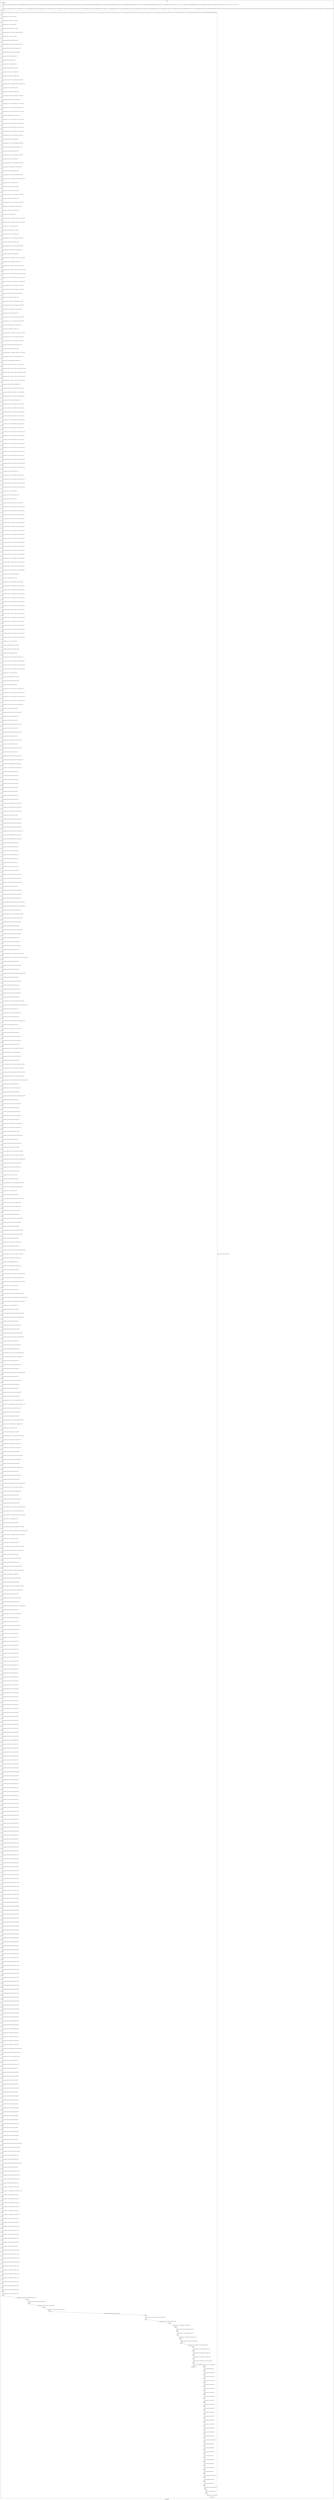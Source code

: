 digraph G {
label="Btor2XCFA";
subgraph cluster_0 {
label="main";
main_init[];
l1[];
l3[];
l4[];
l5[];
l6[];
l7[];
l8[];
l9[];
l10[];
l11[];
l12[];
l13[];
l14[];
l15[];
l16[];
l17[];
l18[];
l19[];
l20[];
l21[];
l22[];
l23[];
l24[];
l25[];
l26[];
l27[];
l28[];
l29[];
l30[];
l31[];
l32[];
l33[];
l34[];
l35[];
l36[];
l37[];
l38[];
l39[];
l40[];
l41[];
l42[];
l43[];
l44[];
l45[];
l46[];
l47[];
l48[];
l49[];
l50[];
l51[];
l52[];
l53[];
l54[];
l55[];
l56[];
l57[];
l58[];
l59[];
l60[];
l61[];
l62[];
l63[];
l64[];
l65[];
l66[];
l67[];
l68[];
l69[];
l70[];
l71[];
l72[];
l73[];
l74[];
l75[];
l76[];
l77[];
l78[];
l79[];
l80[];
l81[];
l82[];
l83[];
l84[];
l85[];
l86[];
l87[];
l88[];
l89[];
l90[];
l91[];
l92[];
l93[];
l94[];
l95[];
l96[];
l97[];
l98[];
l99[];
l100[];
l101[];
l102[];
l103[];
l104[];
l105[];
l106[];
l107[];
l108[];
l109[];
l110[];
l111[];
l112[];
l113[];
l114[];
l115[];
l116[];
l117[];
l118[];
l119[];
l120[];
l121[];
l122[];
l123[];
l124[];
l125[];
l126[];
l127[];
l128[];
l129[];
l130[];
l131[];
l132[];
l133[];
l134[];
l135[];
l136[];
l137[];
l138[];
l139[];
l140[];
l141[];
l142[];
l143[];
l144[];
l145[];
l146[];
l147[];
l148[];
l149[];
l150[];
l151[];
l152[];
l153[];
l154[];
l155[];
l156[];
l157[];
l158[];
l159[];
l160[];
l161[];
l162[];
l163[];
l164[];
l165[];
l166[];
l167[];
l168[];
l169[];
l170[];
l171[];
l172[];
l173[];
l174[];
l175[];
l176[];
l177[];
l178[];
l179[];
l180[];
l181[];
l182[];
l183[];
l184[];
l185[];
l186[];
l187[];
l188[];
l189[];
l190[];
l191[];
l192[];
l193[];
l194[];
l195[];
l196[];
l197[];
l198[];
l199[];
l200[];
l201[];
l202[];
l203[];
l204[];
l205[];
l206[];
l207[];
l208[];
l209[];
l210[];
l211[];
l212[];
l213[];
l214[];
l215[];
l216[];
l217[];
l218[];
l219[];
l220[];
l221[];
l222[];
l223[];
l224[];
l225[];
l226[];
l227[];
l228[];
l229[];
l230[];
l231[];
l232[];
l233[];
l234[];
l235[];
l236[];
l237[];
l238[];
l239[];
l240[];
l241[];
l242[];
l243[];
l244[];
l245[];
l246[];
l247[];
l248[];
l249[];
l250[];
l251[];
l252[];
l253[];
l254[];
l255[];
l256[];
l257[];
l258[];
l259[];
l260[];
l261[];
l262[];
l263[];
l264[];
l265[];
l266[];
l267[];
l268[];
l269[];
l270[];
l271[];
l272[];
l273[];
l274[];
l275[];
l276[];
l277[];
l278[];
l279[];
l280[];
l281[];
l282[];
l283[];
l284[];
l285[];
l286[];
l287[];
l288[];
l289[];
l290[];
l291[];
l292[];
l293[];
l294[];
l295[];
l296[];
l297[];
l298[];
l299[];
l300[];
l301[];
l302[];
l303[];
l304[];
l305[];
l306[];
l307[];
l308[];
l309[];
l310[];
l311[];
l312[];
l313[];
l314[];
l315[];
l316[];
l317[];
l318[];
l319[];
l320[];
l321[];
l322[];
l323[];
l324[];
l325[];
l326[];
l327[];
l328[];
l329[];
l330[];
l331[];
l332[];
l333[];
l334[];
l335[];
l336[];
l337[];
l338[];
l339[];
l340[];
l341[];
l342[];
l343[];
l344[];
l345[];
l346[];
l347[];
l348[];
l349[];
l350[];
l351[];
l352[];
l353[];
l354[];
l355[];
l356[];
l357[];
l358[];
l359[];
l360[];
l361[];
l362[];
l363[];
l364[];
l365[];
l366[];
l367[];
l368[];
l369[];
l370[];
l371[];
l372[];
l373[];
l374[];
l375[];
l376[];
l377[];
l378[];
l379[];
l380[];
l381[];
l382[];
l383[];
l384[];
l385[];
l386[];
l387[];
l388[];
l389[];
l390[];
l391[];
l392[];
l393[];
l394[];
l395[];
l396[];
l397[];
l398[];
l399[];
l400[];
l401[];
l402[];
l403[];
l404[];
l405[];
l406[];
l407[];
l408[];
l409[];
l410[];
l411[];
l412[];
l413[];
l414[];
l415[];
l416[];
l417[];
l418[];
l419[];
l420[];
l421[];
l422[];
l423[];
l424[];
l425[];
l426[];
l427[];
l428[];
l429[];
l430[];
l431[];
l432[];
l433[];
l434[];
l435[];
l436[];
l437[];
l438[];
l439[];
l440[];
l441[];
l442[];
l443[];
l444[];
l445[];
l446[];
l447[];
l448[];
l449[];
l450[];
l451[];
l452[];
l453[];
l454[];
l455[];
l456[];
l457[];
l458[];
l459[];
l460[];
l461[];
l462[];
l463[];
l464[];
l465[];
l466[];
l467[];
l468[];
l469[];
l470[];
l471[];
l472[];
l473[];
l474[];
l475[];
l476[];
l477[];
l478[];
l479[];
l480[];
l481[];
l482[];
l483[];
l484[];
l485[];
l486[];
l487[];
l488[];
l489[];
l490[];
l491[];
l492[];
l493[];
l494[];
l495[];
l496[];
l497[];
l498[];
l499[];
l500[];
l501[];
l502[];
l503[];
l504[];
l505[];
l506[];
l507[];
l508[];
l509[];
l510[];
l511[];
l512[];
l513[];
l514[];
l515[];
l516[];
l517[];
l518[];
l519[];
l520[];
l521[];
l522[];
l523[];
l524[];
l525[];
l526[];
l527[];
l528[];
l529[];
l530[];
l531[];
l532[];
l533[];
l534[];
l535[];
l536[];
l537[];
l538[];
l539[];
l540[];
l541[];
l542[];
l543[];
l544[];
l545[];
l546[];
l547[];
l548[];
l549[];
l550[];
l551[];
l552[];
l553[];
l554[];
l555[];
l556[];
l557[];
l558[];
l559[];
l560[];
l561[];
l562[];
l563[];
l564[];
l565[];
l566[];
l567[];
l568[];
l569[];
l570[];
l571[];
l572[];
l573[];
l574[];
l575[];
l576[];
l577[];
l578[];
l579[];
l580[];
l581[];
l582[];
l583[];
l584[];
l585[];
l586[];
l587[];
l588[];
l589[];
l590[];
l591[];
l592[];
l593[];
l594[];
l595[];
l596[];
l597[];
l598[];
main_error[];
l599[];
l600[];
l601[];
l602[];
l603[];
l604[];
l605[];
l606[];
l607[];
l608[];
l609[];
l610[];
l611[];
l612[];
l613[];
l614[];
l615[];
l616[];
l617[];
l618[];
l619[];
l620[];
l621[];
l622[];
l623[];
l624[];
l625[];
l626[];
l627[];
l628[];
l629[];
l630[];
l631[];
l632[];
main_init -> l1 [label="[(assign const_7 #b00000000),(assign const_20 #b0000000000000000),(assign const_45 #b0),(assign const_78 #b0000000000000000),(assign const_80 #b00000000000000000000000000010000),(assign const_92 #b0000000000000001),(assign const_96 #b00000000000000000000000000000000),(assign const_99 #b000000000000000000000000),(assign const_100 #b00000000000000000000000000000001),(assign const_101 #b00000000000000000000000000000010),(assign const_110 #b00000000),(assign const_197 #b1111111111111111),(assign const_218 #b0000000000000000),(assign const_233 #b00000010),(assign const_235 #b00000001),(assign const_397 #b11111111111111111111111111111111)] "];
l3 -> l4 [label="[(havoc input_91),(havoc input_95),(havoc input_114),(havoc input_124),(havoc input_130),(havoc input_136),(havoc input_149),(havoc input_160),(havoc input_194),(havoc input_195),(havoc input_202),(havoc input_208),(havoc input_213),(havoc input_231),(havoc input_232),(havoc input_234),(havoc input_236),(havoc input_242),(havoc input_246),(havoc input_247),(havoc input_248),(havoc input_249),(havoc input_250),(havoc input_251),(havoc input_252),(havoc input_272),(havoc input_275),(havoc input_276),(havoc input_277),(havoc input_278),(havoc input_279),(havoc input_280),(havoc input_301),(havoc input_311),(havoc input_353),(havoc input_375)] "];
l4 -> l5 [label="[(assign binary_79 (++ state_21 const_78))] "];
l5 -> l6 [label="[(assign binary_81 (bvashr binary_79 const_80))] "];
l6 -> l7 [label="[(assign binary_82 (++ state_23 const_78))] "];
l7 -> l8 [label="[(assign binary_83 (bvashr binary_82 const_80))] "];
l8 -> l9 [label="[(assign comparison_84 (ite (= binary_81 binary_83) #b1 #b0))] "];
l9 -> l10 [label="[(assign binary_85 (++ state_27 const_78))] "];
l10 -> l11 [label="[(assign binary_86 (bvashr binary_85 const_80))] "];
l11 -> l12 [label="[(assign comparison_87 (ite (= binary_81 binary_86) #b1 #b0))] "];
l12 -> l13 [label="[(assign binary_88 (bvor comparison_84 comparison_87))] "];
l13 -> l14 [label="[(assign binary_89 (bvand (bvnot state_76) binary_88))] "];
l14 -> l15 [label="[(assign binary_93 (bvxor const_92 state_33))] "];
l15 -> l16 [label="[(assign slice_94 (extract binary_93 0 8))] "];
l16 -> l17 [label="[(assign binary_97 (++ state_39 const_78))] "];
l17 -> l18 [label="[(assign binary_98 (bvashr binary_97 const_80))] "];
l18 -> l19 [label="[(assign binary_102 (bvmul const_101 binary_98))] "];
l19 -> l20 [label="[(assign binary_103 (bvadd const_100 binary_102))] "];
l20 -> l21 [label="[(assign comparison_104 (ite (= const_96 binary_103) #b1 #b0))] "];
l21 -> l22 [label="[(assign ternary_105 (ite (= comparison_104 #b1) state_16 state_18))] "];
l22 -> l23 [label="[(assign binary_106 (++ const_99 ternary_105))] "];
l23 -> l24 [label="[(assign binary_107 (bvadd binary_98 binary_106))] "];
l24 -> l25 [label="[(assign comparison_108 (ite (= const_96 binary_107) #b1 #b0))] "];
l25 -> l26 [label="[(assign binary_109 (bvand input_95 comparison_108))] "];
l26 -> l27 [label="[(assign ternary_111 (ite (= binary_109 #b1) const_110 state_8))] "];
l27 -> l28 [label="[(assign ternary_112 (ite (= input_91 #b1) slice_94 ternary_111))] "];
l28 -> l29 [label="[(assign comparison_115 (ite (= const_100 binary_107) #b1 #b0))] "];
l29 -> l30 [label="[(assign binary_116 (bvand input_95 comparison_115))] "];
l30 -> l31 [label="[(assign ternary_117 (ite (= binary_116 #b1) const_110 state_10))] "];
l31 -> l32 [label="[(assign ternary_118 (ite (= input_114 #b1) slice_94 ternary_117))] "];
l32 -> l33 [label="[(assign ternary_120 (ite (= binary_109 #b1) const_110 state_12))] "];
l33 -> l34 [label="[(assign ternary_122 (ite (= binary_116 #b1) const_110 state_14))] "];
l34 -> l35 [label="[(assign comparison_125 (ite (= const_96 binary_83) #b1 #b0))] "];
l35 -> l36 [label="[(assign binary_126 (bvadd const_100 binary_83))] "];
l36 -> l37 [label="[(assign comparison_127 (ite (= const_96 binary_126) #b1 #b0))] "];
l37 -> l38 [label="[(assign binary_128 (bvor comparison_125 comparison_127))] "];
l38 -> l39 [label="[(assign binary_129 (bvand input_124 binary_128))] "];
l39 -> l40 [label="[(assign comparison_131 (ite (= const_96 binary_81) #b1 #b0))] "];
l40 -> l41 [label="[(assign binary_132 (bvadd const_100 binary_81))] "];
l41 -> l42 [label="[(assign comparison_133 (ite (= const_96 binary_132) #b1 #b0))] "];
l42 -> l43 [label="[(assign binary_134 (bvor comparison_131 comparison_133))] "];
l43 -> l44 [label="[(assign binary_135 (bvand input_130 binary_134))] "];
l44 -> l45 [label="[(assign comparison_137 (ite (= const_96 binary_98) #b1 #b0))] "];
l45 -> l46 [label="[(assign ternary_138 (ite (= comparison_137 #b1) state_25 state_27))] "];
l46 -> l47 [label="[(assign binary_139 (++ ternary_138 const_78))] "];
l47 -> l48 [label="[(assign binary_140 (bvashr binary_139 const_80))] "];
l48 -> l49 [label="[(assign binary_141 (bvmul const_101 binary_140))] "];
l49 -> l50 [label="[(assign comparison_142 (ite (= const_96 binary_141) #b1 #b0))] "];
l50 -> l51 [label="[(assign binary_143 (bvadd const_100 binary_141))] "];
l51 -> l52 [label="[(assign comparison_144 (ite (= const_96 binary_143) #b1 #b0))] "];
l52 -> l53 [label="[(assign binary_145 (bvor comparison_142 comparison_144))] "];
l53 -> l54 [label="[(assign binary_146 (bvand input_136 binary_145))] "];
l54 -> l55 [label="[(assign slice_147 (extract state_39 0 8))] "];
l55 -> l56 [label="[(assign ternary_148 (ite (= comparison_144 #b1) slice_147 slice_94))] "];
l56 -> l57 [label="[(assign ternary_150 (ite (= comparison_137 #b1) state_21 state_23))] "];
l57 -> l58 [label="[(assign binary_151 (++ ternary_150 const_78))] "];
l58 -> l59 [label="[(assign binary_152 (bvashr binary_151 const_80))] "];
l59 -> l60 [label="[(assign binary_153 (bvmul const_101 binary_152))] "];
l60 -> l61 [label="[(assign comparison_154 (ite (= const_96 binary_153) #b1 #b0))] "];
l61 -> l62 [label="[(assign binary_155 (bvadd const_100 binary_153))] "];
l62 -> l63 [label="[(assign comparison_156 (ite (= const_96 binary_155) #b1 #b0))] "];
l63 -> l64 [label="[(assign binary_157 (bvor comparison_154 comparison_156))] "];
l64 -> l65 [label="[(assign binary_158 (bvand input_149 binary_157))] "];
l65 -> l66 [label="[(assign ternary_159 (ite (= comparison_156 #b1) slice_147 slice_94))] "];
l66 -> l67 [label="[(assign binary_161 (bvand comparison_137 input_160))] "];
l67 -> l68 [label="[(assign ternary_162 (ite (= binary_161 #b1) const_110 state_16))] "];
l68 -> l69 [label="[(assign ternary_163 (ite (= binary_158 #b1) ternary_159 ternary_162))] "];
l69 -> l70 [label="[(assign ternary_164 (ite (= binary_146 #b1) ternary_148 ternary_163))] "];
l70 -> l71 [label="[(assign ternary_165 (ite (= binary_135 #b1) const_110 ternary_164))] "];
l71 -> l72 [label="[(assign ternary_166 (ite (= binary_129 #b1) const_110 ternary_165))] "];
l72 -> l73 [label="[(assign comparison_168 (ite (= const_100 binary_83) #b1 #b0))] "];
l73 -> l74 [label="[(assign comparison_169 (ite (= const_100 binary_126) #b1 #b0))] "];
l74 -> l75 [label="[(assign binary_170 (bvor comparison_168 comparison_169))] "];
l75 -> l76 [label="[(assign binary_171 (bvand input_124 binary_170))] "];
l76 -> l77 [label="[(assign comparison_172 (ite (= const_100 binary_81) #b1 #b0))] "];
l77 -> l78 [label="[(assign comparison_173 (ite (= const_100 binary_132) #b1 #b0))] "];
l78 -> l79 [label="[(assign binary_174 (bvor comparison_172 comparison_173))] "];
l79 -> l80 [label="[(assign binary_175 (bvand input_130 binary_174))] "];
l80 -> l81 [label="[(assign comparison_176 (ite (= const_100 binary_141) #b1 #b0))] "];
l81 -> l82 [label="[(assign comparison_177 (ite (= const_100 binary_143) #b1 #b0))] "];
l82 -> l83 [label="[(assign binary_178 (bvor comparison_176 comparison_177))] "];
l83 -> l84 [label="[(assign binary_179 (bvand input_136 binary_178))] "];
l84 -> l85 [label="[(assign ternary_180 (ite (= comparison_177 #b1) slice_147 slice_94))] "];
l85 -> l86 [label="[(assign comparison_181 (ite (= const_100 binary_153) #b1 #b0))] "];
l86 -> l87 [label="[(assign comparison_182 (ite (= const_100 binary_155) #b1 #b0))] "];
l87 -> l88 [label="[(assign binary_183 (bvor comparison_181 comparison_182))] "];
l88 -> l89 [label="[(assign binary_184 (bvand input_149 binary_183))] "];
l89 -> l90 [label="[(assign ternary_185 (ite (= comparison_182 #b1) slice_147 slice_94))] "];
l90 -> l91 [label="[(assign comparison_186 (ite (= const_100 binary_98) #b1 #b0))] "];
l91 -> l92 [label="[(assign binary_187 (bvand comparison_186 input_160))] "];
l92 -> l93 [label="[(assign ternary_188 (ite (= binary_187 #b1) const_110 state_18))] "];
l93 -> l94 [label="[(assign ternary_189 (ite (= binary_184 #b1) ternary_185 ternary_188))] "];
l94 -> l95 [label="[(assign ternary_190 (ite (= binary_179 #b1) ternary_180 ternary_189))] "];
l95 -> l96 [label="[(assign ternary_191 (ite (= binary_175 #b1) const_110 ternary_190))] "];
l96 -> l97 [label="[(assign ternary_192 (ite (= binary_171 #b1) const_110 ternary_191))] "];
l97 -> l98 [label="[(assign binary_196 (bvand input_195 comparison_137))] "];
l98 -> l99 [label="[(assign ternary_198 (ite (= binary_196 #b1) const_197 state_21))] "];
l99 -> l100 [label="[(assign ternary_199 (ite (= input_130 #b1) state_25 ternary_198))] "];
l100 -> l101 [label="[(assign ternary_200 (ite (= input_194 #b1) state_29 ternary_199))] "];
l101 -> l102 [label="[(assign binary_203 (bvand input_195 comparison_186))] "];
l102 -> l103 [label="[(assign ternary_204 (ite (= binary_203 #b1) const_197 state_23))] "];
l103 -> l104 [label="[(assign ternary_205 (ite (= input_124 #b1) state_27 ternary_204))] "];
l104 -> l105 [label="[(assign ternary_206 (ite (= input_202 #b1) state_31 ternary_205))] "];
l105 -> l106 [label="[(assign ternary_209 (ite (= binary_196 #b1) const_197 state_25))] "];
l106 -> l107 [label="[(assign ternary_210 (ite (= input_130 #b1) const_197 ternary_209))] "];
l107 -> l108 [label="[(assign ternary_211 (ite (= input_208 #b1) state_29 ternary_210))] "];
l108 -> l109 [label="[(assign ternary_214 (ite (= binary_203 #b1) const_197 state_27))] "];
l109 -> l110 [label="[(assign ternary_215 (ite (= input_124 #b1) const_197 ternary_214))] "];
l110 -> l111 [label="[(assign ternary_216 (ite (= input_213 #b1) state_31 ternary_215))] "];
l111 -> l112 [label="[(assign ternary_219 (ite (= binary_196 #b1) const_197 state_29))] "];
l112 -> l113 [label="[(assign ternary_220 (ite (= input_91 #b1) const_218 ternary_219))] "];
l113 -> l114 [label="[(assign ternary_221 (ite (= input_194 #b1) const_197 ternary_220))] "];
l114 -> l115 [label="[(assign ternary_222 (ite (= input_208 #b1) const_197 ternary_221))] "];
l115 -> l116 [label="[(assign ternary_224 (ite (= binary_203 #b1) const_197 state_31))] "];
l116 -> l117 [label="[(assign ternary_225 (ite (= input_114 #b1) const_218 ternary_224))] "];
l117 -> l118 [label="[(assign ternary_226 (ite (= input_202 #b1) const_197 ternary_225))] "];
l118 -> l119 [label="[(assign ternary_227 (ite (= input_213 #b1) const_197 ternary_226))] "];
l119 -> l120 [label="[(assign binary_229 (bvxor const_92 binary_93))] "];
l120 -> l121 [label="[(assign ternary_237 (ite (= input_236 #b1) const_110 state_35))] "];
l121 -> l122 [label="[(assign ternary_238 (ite (= input_234 #b1) const_235 ternary_237))] "];
l122 -> l123 [label="[(assign ternary_239 (ite (= input_232 #b1) const_233 ternary_238))] "];
l123 -> l124 [label="[(assign ternary_240 (ite (= input_231 #b1) const_110 ternary_239))] "];
l124 -> l125 [label="[(assign binary_243 (++ const_99 state_37))] "];
l125 -> l126 [label="[(assign binary_244 (bvadd const_100 binary_243))] "];
l126 -> l127 [label="[(assign slice_245 (extract binary_244 0 8))] "];
l127 -> l128 [label="[(assign ternary_253 (ite (= input_234 #b1) const_110 state_37))] "];
l128 -> l129 [label="[(assign ternary_254 (ite (= input_232 #b1) const_110 ternary_253))] "];
l129 -> l130 [label="[(assign ternary_255 (ite (= input_130 #b1) slice_245 ternary_254))] "];
l130 -> l131 [label="[(assign ternary_256 (ite (= input_91 #b1) slice_245 ternary_255))] "];
l131 -> l132 [label="[(assign ternary_257 (ite (= input_252 #b1) slice_245 ternary_256))] "];
l132 -> l133 [label="[(assign ternary_258 (ite (= input_251 #b1) slice_245 ternary_257))] "];
l133 -> l134 [label="[(assign ternary_259 (ite (= input_250 #b1) slice_245 ternary_258))] "];
l134 -> l135 [label="[(assign ternary_260 (ite (= input_194 #b1) slice_245 ternary_259))] "];
l135 -> l136 [label="[(assign ternary_261 (ite (= input_208 #b1) slice_245 ternary_260))] "];
l136 -> l137 [label="[(assign ternary_262 (ite (= input_249 #b1) slice_245 ternary_261))] "];
l137 -> l138 [label="[(assign ternary_263 (ite (= input_124 #b1) slice_245 ternary_262))] "];
l138 -> l139 [label="[(assign ternary_264 (ite (= input_114 #b1) slice_245 ternary_263))] "];
l139 -> l140 [label="[(assign ternary_265 (ite (= input_248 #b1) slice_245 ternary_264))] "];
l140 -> l141 [label="[(assign ternary_266 (ite (= input_247 #b1) slice_245 ternary_265))] "];
l141 -> l142 [label="[(assign ternary_267 (ite (= input_246 #b1) slice_245 ternary_266))] "];
l142 -> l143 [label="[(assign ternary_268 (ite (= input_202 #b1) slice_245 ternary_267))] "];
l143 -> l144 [label="[(assign ternary_269 (ite (= input_213 #b1) slice_245 ternary_268))] "];
l144 -> l145 [label="[(assign ternary_270 (ite (= input_242 #b1) slice_245 ternary_269))] "];
l145 -> l146 [label="[(assign binary_273 (bvadd const_100 binary_98))] "];
l146 -> l147 [label="[(assign slice_274 (extract binary_273 0 16))] "];
l147 -> l148 [label="[(assign ternary_281 (ite (= input_195 #b1) slice_274 state_39))] "];
l148 -> l149 [label="[(assign ternary_282 (ite (= input_236 #b1) const_218 ternary_281))] "];
l149 -> l150 [label="[(assign ternary_283 (ite (= input_160 #b1) slice_274 ternary_282))] "];
l150 -> l151 [label="[(assign ternary_284 (ite (= input_280 #b1) const_218 ternary_283))] "];
l151 -> l152 [label="[(assign ternary_285 (ite (= input_149 #b1) slice_274 ternary_284))] "];
l152 -> l153 [label="[(assign ternary_286 (ite (= input_279 #b1) slice_274 ternary_285))] "];
l153 -> l154 [label="[(assign ternary_287 (ite (= input_278 #b1) const_218 ternary_286))] "];
l154 -> l155 [label="[(assign ternary_288 (ite (= input_136 #b1) slice_274 ternary_287))] "];
l155 -> l156 [label="[(assign ternary_289 (ite (= input_277 #b1) slice_274 ternary_288))] "];
l156 -> l157 [label="[(assign ternary_290 (ite (= input_234 #b1) const_218 ternary_289))] "];
l157 -> l158 [label="[(assign ternary_291 (ite (= input_95 #b1) slice_274 ternary_290))] "];
l158 -> l159 [label="[(assign ternary_292 (ite (= input_276 #b1) slice_274 ternary_291))] "];
l159 -> l160 [label="[(assign ternary_293 (ite (= input_275 #b1) const_218 ternary_292))] "];
l160 -> l161 [label="[(assign ternary_294 (ite (= input_272 #b1) slice_274 ternary_293))] "];
l161 -> l162 [label="[(assign ternary_295 (ite (= input_231 #b1) const_218 ternary_294))] "];
l162 -> l163 [label="[(assign binary_297 (++ state_41 const_78))] "];
l163 -> l164 [label="[(assign binary_298 (bvashr binary_297 const_80))] "];
l164 -> l165 [label="[(assign binary_299 (bvadd const_100 binary_298))] "];
l165 -> l166 [label="[(assign slice_300 (extract binary_299 0 16))] "];
l166 -> l167 [label="[(assign ternary_302 (ite (= input_301 #b1) slice_300 state_41))] "];
l167 -> l168 [label="[(assign ternary_303 (ite (= input_250 #b1) slice_300 ternary_302))] "];
l168 -> l169 [label="[(assign ternary_304 (ite (= input_194 #b1) const_218 ternary_303))] "];
l169 -> l170 [label="[(assign ternary_305 (ite (= input_208 #b1) const_218 ternary_304))] "];
l170 -> l171 [label="[(assign binary_307 (++ state_43 const_78))] "];
l171 -> l172 [label="[(assign binary_308 (bvashr binary_307 const_80))] "];
l172 -> l173 [label="[(assign binary_309 (bvadd const_100 binary_308))] "];
l173 -> l174 [label="[(assign slice_310 (extract binary_309 0 16))] "];
l174 -> l175 [label="[(assign ternary_312 (ite (= input_311 #b1) slice_310 state_43))] "];
l175 -> l176 [label="[(assign ternary_313 (ite (= input_246 #b1) slice_310 ternary_312))] "];
l176 -> l177 [label="[(assign ternary_314 (ite (= input_202 #b1) const_218 ternary_313))] "];
l177 -> l178 [label="[(assign ternary_315 (ite (= input_213 #b1) const_218 ternary_314))] "];
l178 -> l179 [label="[(assign binary_317 (bvand (bvnot state_46) (bvnot input_236)))] "];
l179 -> l180 [label="[(assign binary_319 (bvor state_48 input_236))] "];
l180 -> l181 [label="[(assign binary_320 (bvand binary_319 (bvnot input_280)))] "];
l181 -> l182 [label="[(assign binary_321 (bvor binary_320 input_231))] "];
l182 -> l183 [label="[(assign binary_323 (bvor state_50 input_280))] "];
l183 -> l184 [label="[(assign binary_324 (bvand binary_323 (bvnot input_278)))] "];
l184 -> l185 [label="[(assign binary_326 (bvor state_52 input_278))] "];
l185 -> l186 [label="[(assign binary_327 (bvand binary_326 (bvnot input_234)))] "];
l186 -> l187 [label="[(assign binary_330 (bvor state_56 input_234))] "];
l187 -> l188 [label="[(assign binary_331 (bvand binary_330 (bvnot input_232)))] "];
l188 -> l189 [label="[(assign binary_333 (bvor state_58 input_232))] "];
l189 -> l190 [label="[(assign binary_334 (bvand binary_333 (bvnot input_275)))] "];
l190 -> l191 [label="[(assign binary_336 (bvor state_60 input_275))] "];
l191 -> l192 [label="[(assign binary_337 (bvand binary_336 (bvnot input_231)))] "];
l192 -> l193 [label="[(assign binary_340 (bvand (bvnot state_64) (bvnot input_130)))] "];
l193 -> l194 [label="[(assign binary_341 (bvand binary_340 (bvnot input_91)))] "];
l194 -> l195 [label="[(assign binary_342 (bvand binary_341 (bvnot input_252)))] "];
l195 -> l196 [label="[(assign binary_343 (bvor binary_342 input_251))] "];
l196 -> l197 [label="[(assign binary_344 (bvor binary_343 input_250))] "];
l197 -> l198 [label="[(assign binary_345 (bvor binary_344 input_194))] "];
l198 -> l199 [label="[(assign binary_346 (bvor binary_345 input_208))] "];
l199 -> l200 [label="[(assign binary_347 (bvor binary_346 input_249))] "];
l200 -> l201 [label="[(assign binary_349 (bvor state_66 input_130))] "];
l201 -> l202 [label="[(assign binary_350 (bvor binary_349 input_91))] "];
l202 -> l203 [label="[(assign binary_351 (bvor binary_350 input_252))] "];
l203 -> l204 [label="[(assign binary_352 (bvand binary_351 (bvnot input_251)))] "];
l204 -> l205 [label="[(assign binary_354 (bvand binary_352 (bvnot input_353)))] "];
l205 -> l206 [label="[(assign binary_355 (bvand binary_354 (bvnot input_249)))] "];
l206 -> l207 [label="[(assign binary_357 (bvor state_68 input_353))] "];
l207 -> l208 [label="[(assign binary_358 (bvand binary_357 (bvnot input_250)))] "];
l208 -> l209 [label="[(assign binary_359 (bvand binary_358 (bvnot input_194)))] "];
l209 -> l210 [label="[(assign binary_360 (bvand binary_359 (bvnot input_208)))] "];
l210 -> l211 [label="[(assign binary_362 (bvand (bvnot state_70) (bvnot input_124)))] "];
l211 -> l212 [label="[(assign binary_363 (bvand binary_362 (bvnot input_114)))] "];
l212 -> l213 [label="[(assign binary_364 (bvand binary_363 (bvnot input_248)))] "];
l213 -> l214 [label="[(assign binary_365 (bvor binary_364 input_247))] "];
l214 -> l215 [label="[(assign binary_366 (bvor binary_365 input_246))] "];
l215 -> l216 [label="[(assign binary_367 (bvor binary_366 input_202))] "];
l216 -> l217 [label="[(assign binary_368 (bvor binary_367 input_213))] "];
l217 -> l218 [label="[(assign binary_369 (bvor binary_368 input_242))] "];
l218 -> l219 [label="[(assign binary_371 (bvor state_72 input_124))] "];
l219 -> l220 [label="[(assign binary_372 (bvor binary_371 input_114))] "];
l220 -> l221 [label="[(assign binary_373 (bvor binary_372 input_248))] "];
l221 -> l222 [label="[(assign binary_374 (bvand binary_373 (bvnot input_247)))] "];
l222 -> l223 [label="[(assign binary_376 (bvand binary_374 (bvnot input_375)))] "];
l223 -> l224 [label="[(assign binary_377 (bvand binary_376 (bvnot input_242)))] "];
l224 -> l225 [label="[(assign binary_379 (bvor state_74 input_375))] "];
l225 -> l226 [label="[(assign binary_380 (bvand binary_379 (bvnot input_246)))] "];
l226 -> l227 [label="[(assign binary_381 (bvand binary_380 (bvnot input_202)))] "];
l227 -> l228 [label="[(assign binary_382 (bvand binary_381 (bvnot input_213)))] "];
l228 -> l229 [label="[(assign comparison_384 (ite (bvule const_101 binary_98) #b1 #b0))] "];
l229 -> l230 [label="[(assign binary_385 (bvand (bvnot state_46) (bvnot comparison_384)))] "];
l230 -> l231 [label="[(assign binary_386 (bvor (bvnot input_195) binary_385))] "];
l231 -> l232 [label="[(assign comparison_387 (ite (= const_101 binary_98) #b1 #b0))] "];
l232 -> l233 [label="[(assign binary_388 (bvand (bvnot state_46) comparison_387))] "];
l233 -> l234 [label="[(assign binary_389 (bvor (bvnot input_236) binary_388))] "];
l234 -> l235 [label="[(assign binary_390 (bvand binary_386 binary_389))] "];
l235 -> l236 [label="[(assign binary_391 (bvand state_48 (bvnot comparison_384)))] "];
l236 -> l237 [label="[(assign binary_392 (bvor (bvnot input_160) binary_391))] "];
l237 -> l238 [label="[(assign binary_393 (bvand binary_390 binary_392))] "];
l238 -> l239 [label="[(assign binary_394 (bvand state_48 comparison_387))] "];
l239 -> l240 [label="[(assign binary_395 (bvor (bvnot input_280) binary_394))] "];
l240 -> l241 [label="[(assign binary_396 (bvand binary_393 binary_395))] "];
l241 -> l242 [label="[(assign comparison_398 (ite (= const_397 binary_152) #b1 #b0))] "];
l242 -> l243 [label="[(assign binary_399 (bvand (bvnot comparison_384) (bvnot comparison_398)))] "];
l243 -> l244 [label="[(assign binary_400 (bvand state_50 binary_399))] "];
l244 -> l245 [label="[(assign binary_401 (bvor (bvnot input_149) binary_400))] "];
l245 -> l246 [label="[(assign binary_402 (bvand binary_396 binary_401))] "];
l246 -> l247 [label="[(assign binary_403 (bvand (bvnot comparison_384) comparison_398))] "];
l247 -> l248 [label="[(assign binary_404 (bvand state_50 binary_403))] "];
l248 -> l249 [label="[(assign binary_405 (bvor (bvnot input_279) binary_404))] "];
l249 -> l250 [label="[(assign binary_406 (bvand binary_402 binary_405))] "];
l250 -> l251 [label="[(assign binary_407 (bvand state_50 comparison_387))] "];
l251 -> l252 [label="[(assign binary_408 (bvor (bvnot input_278) binary_407))] "];
l252 -> l253 [label="[(assign binary_409 (bvand binary_406 binary_408))] "];
l253 -> l254 [label="[(assign comparison_410 (ite (= const_397 binary_140) #b1 #b0))] "];
l254 -> l255 [label="[(assign binary_411 (bvand (bvnot comparison_384) (bvnot comparison_410)))] "];
l255 -> l256 [label="[(assign binary_412 (bvand state_52 binary_411))] "];
l256 -> l257 [label="[(assign binary_413 (bvor (bvnot input_136) binary_412))] "];
l257 -> l258 [label="[(assign binary_414 (bvand binary_409 binary_413))] "];
l258 -> l259 [label="[(assign binary_415 (bvand (bvnot comparison_384) comparison_410))] "];
l259 -> l260 [label="[(assign binary_416 (bvand state_52 binary_415))] "];
l260 -> l261 [label="[(assign binary_417 (bvor (bvnot input_277) binary_416))] "];
l261 -> l262 [label="[(assign binary_418 (bvand binary_414 binary_417))] "];
l262 -> l263 [label="[(assign binary_419 (bvand state_52 comparison_387))] "];
l263 -> l264 [label="[(assign binary_420 (bvor (bvnot input_234) binary_419))] "];
l264 -> l265 [label="[(assign binary_421 (bvand binary_418 binary_420))] "];
l265 -> l266 [label="[(assign comparison_422 (ite (= const_233 state_37) #b1 #b0))] "];
l266 -> l267 [label="[(assign binary_423 (bvand state_56 comparison_422))] "];
l267 -> l268 [label="[(assign binary_424 (bvor (bvnot input_232) binary_423))] "];
l268 -> l269 [label="[(assign binary_425 (bvand binary_421 binary_424))] "];
l269 -> l270 [label="[(assign comparison_426 (ite (bvule const_100 binary_98) #b1 #b0))] "];
l270 -> l271 [label="[(assign comparison_427 (ite (= const_96 binary_102) #b1 #b0))] "];
l271 -> l272 [label="[(assign ternary_428 (ite (= comparison_427 #b1) state_16 state_18))] "];
l272 -> l273 [label="[(assign comparison_429 (ite (= const_110 ternary_428) #b1 #b0))] "];
l273 -> l274 [label="[(assign binary_430 (bvand (bvnot comparison_426) (bvnot comparison_429)))] "];
l274 -> l275 [label="[(assign binary_431 (bvand state_58 binary_430))] "];
l275 -> l276 [label="[(assign binary_432 (bvor (bvnot input_95) binary_431))] "];
l276 -> l277 [label="[(assign binary_433 (bvand binary_425 binary_432))] "];
l277 -> l278 [label="[(assign binary_434 (bvand (bvnot comparison_426) comparison_429))] "];
l278 -> l279 [label="[(assign binary_435 (bvand state_58 binary_434))] "];
l279 -> l280 [label="[(assign binary_436 (bvor (bvnot input_276) binary_435))] "];
l280 -> l281 [label="[(assign binary_437 (bvand binary_433 binary_436))] "];
l281 -> l282 [label="[(assign binary_438 (bvand state_58 comparison_186))] "];
l282 -> l283 [label="[(assign binary_439 (bvor (bvnot input_275) binary_438))] "];
l283 -> l284 [label="[(assign binary_440 (bvand binary_437 binary_439))] "];
l284 -> l285 [label="[(assign binary_441 (bvand state_60 (bvnot comparison_384)))] "];
l285 -> l286 [label="[(assign binary_442 (bvor (bvnot input_272) binary_441))] "];
l286 -> l287 [label="[(assign binary_443 (bvand binary_440 binary_442))] "];
l287 -> l288 [label="[(assign binary_444 (bvand comparison_387 comparison_422))] "];
l288 -> l289 [label="[(assign binary_445 (bvand state_60 binary_444))] "];
l289 -> l290 [label="[(assign binary_446 (bvor (bvnot input_231) binary_445))] "];
l290 -> l291 [label="[(assign binary_447 (bvand binary_443 binary_446))] "];
l291 -> l292 [label="[(assign comparison_448 (ite (= const_235 state_35) #b1 #b0))] "];
l292 -> l293 [label="[(assign comparison_449 (ite (= const_397 binary_81) #b1 #b0))] "];
l293 -> l294 [label="[(assign binary_450 (bvand comparison_448 (bvnot comparison_449)))] "];
l294 -> l295 [label="[(assign binary_451 (bvand (bvnot state_64) binary_450))] "];
l295 -> l296 [label="[(assign binary_452 (bvor (bvnot input_130) binary_451))] "];
l296 -> l297 [label="[(assign binary_453 (bvand binary_447 binary_452))] "];
l297 -> l298 [label="[(assign binary_454 (++ state_25 const_78))] "];
l298 -> l299 [label="[(assign binary_455 (bvashr binary_454 const_80))] "];
l299 -> l300 [label="[(assign comparison_456 (ite (= const_397 binary_455) #b1 #b0))] "];
l300 -> l301 [label="[(assign binary_457 (bvand comparison_448 comparison_456))] "];
l301 -> l302 [label="[(assign binary_458 (++ state_29 const_78))] "];
l302 -> l303 [label="[(assign binary_459 (bvashr binary_458 const_80))] "];
l303 -> l304 [label="[(assign comparison_460 (ite (= const_397 binary_459) #b1 #b0))] "];
l304 -> l305 [label="[(assign binary_461 (bvand binary_457 comparison_460))] "];
l305 -> l306 [label="[(assign binary_462 (bvand (bvnot state_64) binary_461))] "];
l306 -> l307 [label="[(assign binary_463 (bvor (bvnot input_91) binary_462))] "];
l307 -> l308 [label="[(assign binary_464 (bvand binary_453 binary_463))] "];
l308 -> l309 [label="[(assign binary_465 (bvand (bvnot state_64) comparison_448))] "];
l309 -> l310 [label="[(assign binary_466 (bvor (bvnot input_252) binary_465))] "];
l310 -> l311 [label="[(assign binary_467 (bvand binary_464 binary_466))] "];
l311 -> l312 [label="[(assign comparison_468 (ite (= const_233 state_35) #b1 #b0))] "];
l312 -> l313 [label="[(assign binary_469 (bvand comparison_460 comparison_468))] "];
l313 -> l314 [label="[(assign binary_470 (bvand state_66 binary_469))] "];
l314 -> l315 [label="[(assign binary_471 (bvor (bvnot input_251) binary_470))] "];
l315 -> l316 [label="[(assign binary_472 (bvand binary_467 binary_471))] "];
l316 -> l317 [label="[(assign binary_473 (bvand (bvnot comparison_460) comparison_468))] "];
l317 -> l318 [label="[(assign comparison_474 (ite (= const_110 state_37) #b1 #b0))] "];
l318 -> l319 [label="[(assign binary_475 (bvand binary_473 comparison_474))] "];
l319 -> l320 [label="[(assign binary_476 (bvand state_66 binary_475))] "];
l320 -> l321 [label="[(assign binary_477 (bvor (bvnot input_353) binary_476))] "];
l321 -> l322 [label="[(assign binary_478 (bvand binary_472 binary_477))] "];
l322 -> l323 [label="[(assign comparison_479 (ite (bvule const_101 binary_298) #b1 #b0))] "];
l323 -> l324 [label="[(assign comparison_480 (ite (= const_96 binary_298) #b1 #b0))] "];
l324 -> l325 [label="[(assign ternary_481 (ite (= comparison_480 #b1) state_21 state_23))] "];
l325 -> l326 [label="[(assign binary_482 (++ ternary_481 const_78))] "];
l326 -> l327 [label="[(assign binary_483 (bvashr binary_482 const_80))] "];
l327 -> l328 [label="[(assign comparison_484 (ite (= binary_459 binary_483) #b1 #b0))] "];
l328 -> l329 [label="[(assign binary_485 (bvand (bvnot comparison_479) (bvnot comparison_484)))] "];
l329 -> l330 [label="[(assign ternary_486 (ite (= comparison_480 #b1) state_25 state_27))] "];
l330 -> l331 [label="[(assign binary_487 (++ ternary_486 const_78))] "];
l331 -> l332 [label="[(assign binary_488 (bvashr binary_487 const_80))] "];
l332 -> l333 [label="[(assign comparison_489 (ite (= binary_459 binary_488) #b1 #b0))] "];
l333 -> l334 [label="[(assign binary_490 (bvand binary_485 (bvnot comparison_489)))] "];
l334 -> l335 [label="[(assign binary_491 (bvand state_68 binary_490))] "];
l335 -> l336 [label="[(assign binary_492 (bvor (bvnot input_301) binary_491))] "];
l336 -> l337 [label="[(assign binary_493 (bvand binary_478 binary_492))] "];
l337 -> l338 [label="[(assign binary_494 (bvor comparison_484 comparison_489))] "];
l338 -> l339 [label="[(assign binary_495 (bvand (bvnot comparison_479) binary_494))] "];
l339 -> l340 [label="[(assign binary_496 (bvand state_68 binary_495))] "];
l340 -> l341 [label="[(assign binary_497 (bvor (bvnot input_250) binary_496))] "];
l341 -> l342 [label="[(assign binary_498 (bvand binary_493 binary_497))] "];
l342 -> l343 [label="[(assign comparison_499 (ite (= const_101 binary_298) #b1 #b0))] "];
l343 -> l344 [label="[(assign binary_500 (bvand comparison_449 comparison_499))] "];
l344 -> l345 [label="[(assign binary_501 (bvand state_68 binary_500))] "];
l345 -> l346 [label="[(assign binary_502 (bvor (bvnot input_194) binary_501))] "];
l346 -> l347 [label="[(assign binary_503 (bvand binary_498 binary_502))] "];
l347 -> l348 [label="[(assign binary_504 (bvand (bvnot comparison_449) comparison_499))] "];
l348 -> l349 [label="[(assign binary_505 (bvand state_68 binary_504))] "];
l349 -> l350 [label="[(assign binary_506 (bvor (bvnot input_208) binary_505))] "];
l350 -> l351 [label="[(assign binary_507 (bvand binary_503 binary_506))] "];
l351 -> l352 [label="[(assign binary_508 (bvand state_66 binary_473))] "];
l352 -> l353 [label="[(assign binary_509 (bvor (bvnot input_249) binary_508))] "];
l353 -> l354 [label="[(assign binary_510 (bvand binary_507 binary_509))] "];
l354 -> l355 [label="[(assign comparison_511 (ite (= const_397 binary_83) #b1 #b0))] "];
l355 -> l356 [label="[(assign binary_512 (bvand comparison_448 (bvnot comparison_511)))] "];
l356 -> l357 [label="[(assign binary_513 (bvand (bvnot state_70) binary_512))] "];
l357 -> l358 [label="[(assign binary_514 (bvor (bvnot input_124) binary_513))] "];
l358 -> l359 [label="[(assign binary_515 (bvand binary_510 binary_514))] "];
l359 -> l360 [label="[(assign comparison_516 (ite (= const_397 binary_86) #b1 #b0))] "];
l360 -> l361 [label="[(assign binary_517 (bvand comparison_448 comparison_516))] "];
l361 -> l362 [label="[(assign binary_518 (++ state_31 const_78))] "];
l362 -> l363 [label="[(assign binary_519 (bvashr binary_518 const_80))] "];
l363 -> l364 [label="[(assign comparison_520 (ite (= const_397 binary_519) #b1 #b0))] "];
l364 -> l365 [label="[(assign binary_521 (bvand binary_517 comparison_520))] "];
l365 -> l366 [label="[(assign binary_522 (bvand (bvnot state_70) binary_521))] "];
l366 -> l367 [label="[(assign binary_523 (bvor (bvnot input_114) binary_522))] "];
l367 -> l368 [label="[(assign binary_524 (bvand binary_515 binary_523))] "];
l368 -> l369 [label="[(assign binary_525 (bvand (bvnot state_70) comparison_448))] "];
l369 -> l370 [label="[(assign binary_526 (bvor (bvnot input_248) binary_525))] "];
l370 -> l371 [label="[(assign binary_527 (bvand binary_524 binary_526))] "];
l371 -> l372 [label="[(assign binary_528 (bvand comparison_468 comparison_520))] "];
l372 -> l373 [label="[(assign binary_529 (bvand state_72 binary_528))] "];
l373 -> l374 [label="[(assign binary_530 (bvor (bvnot input_247) binary_529))] "];
l374 -> l375 [label="[(assign binary_531 (bvand binary_527 binary_530))] "];
l375 -> l376 [label="[(assign binary_532 (bvand comparison_468 (bvnot comparison_520)))] "];
l376 -> l377 [label="[(assign comparison_533 (ite (= const_235 state_37) #b1 #b0))] "];
l377 -> l378 [label="[(assign binary_534 (bvand binary_532 comparison_533))] "];
l378 -> l379 [label="[(assign binary_535 (bvand state_72 binary_534))] "];
l379 -> l380 [label="[(assign binary_536 (bvor (bvnot input_375) binary_535))] "];
l380 -> l381 [label="[(assign binary_537 (bvand binary_531 binary_536))] "];
l381 -> l382 [label="[(assign comparison_538 (ite (bvule const_101 binary_308) #b1 #b0))] "];
l382 -> l383 [label="[(assign comparison_539 (ite (= const_96 binary_308) #b1 #b0))] "];
l383 -> l384 [label="[(assign ternary_540 (ite (= comparison_539 #b1) state_21 state_23))] "];
l384 -> l385 [label="[(assign binary_541 (++ ternary_540 const_78))] "];
l385 -> l386 [label="[(assign binary_542 (bvashr binary_541 const_80))] "];
l386 -> l387 [label="[(assign comparison_543 (ite (= binary_519 binary_542) #b1 #b0))] "];
l387 -> l388 [label="[(assign binary_544 (bvand (bvnot comparison_538) (bvnot comparison_543)))] "];
l388 -> l389 [label="[(assign ternary_545 (ite (= comparison_539 #b1) state_25 state_27))] "];
l389 -> l390 [label="[(assign binary_546 (++ ternary_545 const_78))] "];
l390 -> l391 [label="[(assign binary_547 (bvashr binary_546 const_80))] "];
l391 -> l392 [label="[(assign comparison_548 (ite (= binary_519 binary_547) #b1 #b0))] "];
l392 -> l393 [label="[(assign binary_549 (bvand binary_544 (bvnot comparison_548)))] "];
l393 -> l394 [label="[(assign binary_550 (bvand state_74 binary_549))] "];
l394 -> l395 [label="[(assign binary_551 (bvor (bvnot input_311) binary_550))] "];
l395 -> l396 [label="[(assign binary_552 (bvand binary_537 binary_551))] "];
l396 -> l397 [label="[(assign binary_553 (bvor comparison_543 comparison_548))] "];
l397 -> l398 [label="[(assign binary_554 (bvand (bvnot comparison_538) binary_553))] "];
l398 -> l399 [label="[(assign binary_555 (bvand state_74 binary_554))] "];
l399 -> l400 [label="[(assign binary_556 (bvor (bvnot input_246) binary_555))] "];
l400 -> l401 [label="[(assign binary_557 (bvand binary_552 binary_556))] "];
l401 -> l402 [label="[(assign comparison_558 (ite (= const_101 binary_308) #b1 #b0))] "];
l402 -> l403 [label="[(assign binary_559 (bvand comparison_511 comparison_558))] "];
l403 -> l404 [label="[(assign binary_560 (bvand state_74 binary_559))] "];
l404 -> l405 [label="[(assign binary_561 (bvor (bvnot input_202) binary_560))] "];
l405 -> l406 [label="[(assign binary_562 (bvand binary_557 binary_561))] "];
l406 -> l407 [label="[(assign binary_563 (bvand (bvnot comparison_511) comparison_558))] "];
l407 -> l408 [label="[(assign binary_564 (bvand state_74 binary_563))] "];
l408 -> l409 [label="[(assign binary_565 (bvor (bvnot input_213) binary_564))] "];
l409 -> l410 [label="[(assign binary_566 (bvand binary_562 binary_565))] "];
l410 -> l411 [label="[(assign binary_567 (bvand state_72 binary_532))] "];
l411 -> l412 [label="[(assign binary_568 (bvor (bvnot input_242) binary_567))] "];
l412 -> l413 [label="[(assign binary_569 (bvand binary_566 binary_568))] "];
l413 -> l414 [label="[(assign binary_570 (bvor input_195 input_236))] "];
l414 -> l415 [label="[(assign binary_571 (bvor input_160 binary_570))] "];
l415 -> l416 [label="[(assign binary_572 (bvor input_280 binary_571))] "];
l416 -> l417 [label="[(assign binary_573 (bvor input_149 binary_572))] "];
l417 -> l418 [label="[(assign binary_574 (bvor input_279 binary_573))] "];
l418 -> l419 [label="[(assign binary_575 (bvor input_278 binary_574))] "];
l419 -> l420 [label="[(assign binary_576 (bvor input_136 binary_575))] "];
l420 -> l421 [label="[(assign binary_577 (bvor input_277 binary_576))] "];
l421 -> l422 [label="[(assign binary_578 (bvor input_234 binary_577))] "];
l422 -> l423 [label="[(assign binary_579 (bvor input_232 binary_578))] "];
l423 -> l424 [label="[(assign binary_580 (bvor input_95 binary_579))] "];
l424 -> l425 [label="[(assign binary_581 (bvor input_276 binary_580))] "];
l425 -> l426 [label="[(assign binary_582 (bvor input_275 binary_581))] "];
l426 -> l427 [label="[(assign binary_583 (bvor input_272 binary_582))] "];
l427 -> l428 [label="[(assign binary_584 (bvor input_231 binary_583))] "];
l428 -> l429 [label="[(assign binary_585 (bvor input_130 binary_584))] "];
l429 -> l430 [label="[(assign binary_586 (bvor input_91 binary_585))] "];
l430 -> l431 [label="[(assign binary_587 (bvor input_252 binary_586))] "];
l431 -> l432 [label="[(assign binary_588 (bvor input_251 binary_587))] "];
l432 -> l433 [label="[(assign binary_589 (bvor input_353 binary_588))] "];
l433 -> l434 [label="[(assign binary_590 (bvor input_301 binary_589))] "];
l434 -> l435 [label="[(assign binary_591 (bvor input_250 binary_590))] "];
l435 -> l436 [label="[(assign binary_592 (bvor input_194 binary_591))] "];
l436 -> l437 [label="[(assign binary_593 (bvor input_208 binary_592))] "];
l437 -> l438 [label="[(assign binary_594 (bvor input_249 binary_593))] "];
l438 -> l439 [label="[(assign binary_595 (bvor input_124 binary_594))] "];
l439 -> l440 [label="[(assign binary_596 (bvor input_114 binary_595))] "];
l440 -> l441 [label="[(assign binary_597 (bvor input_248 binary_596))] "];
l441 -> l442 [label="[(assign binary_598 (bvor input_247 binary_597))] "];
l442 -> l443 [label="[(assign binary_599 (bvor input_375 binary_598))] "];
l443 -> l444 [label="[(assign binary_600 (bvor input_311 binary_599))] "];
l444 -> l445 [label="[(assign binary_601 (bvor input_246 binary_600))] "];
l445 -> l446 [label="[(assign binary_602 (bvor input_202 binary_601))] "];
l446 -> l447 [label="[(assign binary_603 (bvor input_213 binary_602))] "];
l447 -> l448 [label="[(assign binary_604 (bvor input_242 binary_603))] "];
l448 -> l449 [label="[(assign binary_605 (bvand binary_569 binary_604))] "];
l449 -> l450 [label="[(assign binary_606 (bvand input_195 input_236))] "];
l450 -> l451 [label="[(assign binary_607 (bvand input_160 binary_570))] "];
l451 -> l452 [label="[(assign binary_608 (bvor binary_606 binary_607))] "];
l452 -> l453 [label="[(assign binary_609 (bvand input_280 binary_571))] "];
l453 -> l454 [label="[(assign binary_610 (bvor binary_608 binary_609))] "];
l454 -> l455 [label="[(assign binary_611 (bvand input_149 binary_572))] "];
l455 -> l456 [label="[(assign binary_612 (bvor binary_610 binary_611))] "];
l456 -> l457 [label="[(assign binary_613 (bvand input_279 binary_573))] "];
l457 -> l458 [label="[(assign binary_614 (bvor binary_612 binary_613))] "];
l458 -> l459 [label="[(assign binary_615 (bvand input_278 binary_574))] "];
l459 -> l460 [label="[(assign binary_616 (bvor binary_614 binary_615))] "];
l460 -> l461 [label="[(assign binary_617 (bvand input_136 binary_575))] "];
l461 -> l462 [label="[(assign binary_618 (bvor binary_616 binary_617))] "];
l462 -> l463 [label="[(assign binary_619 (bvand input_277 binary_576))] "];
l463 -> l464 [label="[(assign binary_620 (bvor binary_618 binary_619))] "];
l464 -> l465 [label="[(assign binary_621 (bvand input_234 binary_577))] "];
l465 -> l466 [label="[(assign binary_622 (bvor binary_620 binary_621))] "];
l466 -> l467 [label="[(assign binary_623 (bvand input_232 binary_578))] "];
l467 -> l468 [label="[(assign binary_624 (bvor binary_622 binary_623))] "];
l468 -> l469 [label="[(assign binary_625 (bvand input_95 binary_579))] "];
l469 -> l470 [label="[(assign binary_626 (bvor binary_624 binary_625))] "];
l470 -> l471 [label="[(assign binary_627 (bvand input_276 binary_580))] "];
l471 -> l472 [label="[(assign binary_628 (bvor binary_626 binary_627))] "];
l472 -> l473 [label="[(assign binary_629 (bvand input_275 binary_581))] "];
l473 -> l474 [label="[(assign binary_630 (bvor binary_628 binary_629))] "];
l474 -> l475 [label="[(assign binary_631 (bvand input_272 binary_582))] "];
l475 -> l476 [label="[(assign binary_632 (bvor binary_630 binary_631))] "];
l476 -> l477 [label="[(assign binary_633 (bvand input_231 binary_583))] "];
l477 -> l478 [label="[(assign binary_634 (bvor binary_632 binary_633))] "];
l478 -> l479 [label="[(assign binary_635 (bvand input_130 binary_584))] "];
l479 -> l480 [label="[(assign binary_636 (bvor binary_634 binary_635))] "];
l480 -> l481 [label="[(assign binary_637 (bvand input_91 binary_585))] "];
l481 -> l482 [label="[(assign binary_638 (bvor binary_636 binary_637))] "];
l482 -> l483 [label="[(assign binary_639 (bvand input_252 binary_586))] "];
l483 -> l484 [label="[(assign binary_640 (bvor binary_638 binary_639))] "];
l484 -> l485 [label="[(assign binary_641 (bvand input_251 binary_587))] "];
l485 -> l486 [label="[(assign binary_642 (bvor binary_640 binary_641))] "];
l486 -> l487 [label="[(assign binary_643 (bvand input_353 binary_588))] "];
l487 -> l488 [label="[(assign binary_644 (bvor binary_642 binary_643))] "];
l488 -> l489 [label="[(assign binary_645 (bvand input_301 binary_589))] "];
l489 -> l490 [label="[(assign binary_646 (bvor binary_644 binary_645))] "];
l490 -> l491 [label="[(assign binary_647 (bvand input_250 binary_590))] "];
l491 -> l492 [label="[(assign binary_648 (bvor binary_646 binary_647))] "];
l492 -> l493 [label="[(assign binary_649 (bvand input_194 binary_591))] "];
l493 -> l494 [label="[(assign binary_650 (bvor binary_648 binary_649))] "];
l494 -> l495 [label="[(assign binary_651 (bvand input_208 binary_592))] "];
l495 -> l496 [label="[(assign binary_652 (bvor binary_650 binary_651))] "];
l496 -> l497 [label="[(assign binary_653 (bvand input_249 binary_593))] "];
l497 -> l498 [label="[(assign binary_654 (bvor binary_652 binary_653))] "];
l498 -> l499 [label="[(assign binary_655 (bvand input_124 binary_594))] "];
l499 -> l500 [label="[(assign binary_656 (bvor binary_654 binary_655))] "];
l500 -> l501 [label="[(assign binary_657 (bvand input_114 binary_595))] "];
l501 -> l502 [label="[(assign binary_658 (bvor binary_656 binary_657))] "];
l502 -> l503 [label="[(assign binary_659 (bvand input_248 binary_596))] "];
l503 -> l504 [label="[(assign binary_660 (bvor binary_658 binary_659))] "];
l504 -> l505 [label="[(assign binary_661 (bvand input_247 binary_597))] "];
l505 -> l506 [label="[(assign binary_662 (bvor binary_660 binary_661))] "];
l506 -> l507 [label="[(assign binary_663 (bvand input_375 binary_598))] "];
l507 -> l508 [label="[(assign binary_664 (bvor binary_662 binary_663))] "];
l508 -> l509 [label="[(assign binary_665 (bvand input_311 binary_599))] "];
l509 -> l510 [label="[(assign binary_666 (bvor binary_664 binary_665))] "];
l510 -> l511 [label="[(assign binary_667 (bvand input_246 binary_600))] "];
l511 -> l512 [label="[(assign binary_668 (bvor binary_666 binary_667))] "];
l512 -> l513 [label="[(assign binary_669 (bvand input_202 binary_601))] "];
l513 -> l514 [label="[(assign binary_670 (bvor binary_668 binary_669))] "];
l514 -> l515 [label="[(assign binary_671 (bvand input_213 binary_602))] "];
l515 -> l516 [label="[(assign binary_672 (bvor binary_670 binary_671))] "];
l516 -> l517 [label="[(assign binary_673 (bvand input_242 binary_603))] "];
l517 -> l518 [label="[(assign binary_674 (bvor binary_672 binary_673))] "];
l518 -> l519 [label="[(assign binary_675 (bvand binary_605 (bvnot binary_674)))] "];
l519 -> l520 [label="[(assign binary_676 (bvand (bvnot state_46) state_48))] "];
l520 -> l521 [label="[(assign binary_677 (bvor (bvnot state_46) state_48))] "];
l521 -> l522 [label="[(assign binary_678 (bvand state_50 binary_677))] "];
l522 -> l523 [label="[(assign binary_679 (bvor binary_676 binary_678))] "];
l523 -> l524 [label="[(assign binary_680 (bvor state_50 binary_677))] "];
l524 -> l525 [label="[(assign binary_681 (bvand state_52 binary_680))] "];
l525 -> l526 [label="[(assign binary_682 (bvor binary_679 binary_681))] "];
l526 -> l527 [label="[(assign binary_683 (bvor state_52 binary_680))] "];
l527 -> l528 [label="[(assign binary_684 (bvand state_54 binary_683))] "];
l528 -> l529 [label="[(assign binary_685 (bvor binary_682 binary_684))] "];
l529 -> l530 [label="[(assign binary_686 (bvor state_54 binary_683))] "];
l530 -> l531 [label="[(assign binary_687 (bvand state_56 binary_686))] "];
l531 -> l532 [label="[(assign binary_688 (bvor binary_685 binary_687))] "];
l532 -> l533 [label="[(assign binary_689 (bvor state_56 binary_686))] "];
l533 -> l534 [label="[(assign binary_690 (bvand state_58 binary_689))] "];
l534 -> l535 [label="[(assign binary_691 (bvor binary_688 binary_690))] "];
l535 -> l536 [label="[(assign binary_692 (bvor state_58 binary_689))] "];
l536 -> l537 [label="[(assign binary_693 (bvand state_60 binary_692))] "];
l537 -> l538 [label="[(assign binary_694 (bvor binary_691 binary_693))] "];
l538 -> l539 [label="[(assign binary_695 (bvor state_60 binary_692))] "];
l539 -> l540 [label="[(assign binary_696 (bvand state_62 binary_695))] "];
l540 -> l541 [label="[(assign binary_697 (bvor binary_694 binary_696))] "];
l541 -> l542 [label="[(assign binary_698 (bvor state_62 binary_695))] "];
l542 -> l543 [label="[(assign binary_699 (bvand (bvnot binary_697) binary_698))] "];
l543 -> l544 [label="[(assign binary_700 (bvand (bvnot state_64) state_66))] "];
l544 -> l545 [label="[(assign binary_701 (bvor (bvnot state_64) state_66))] "];
l545 -> l546 [label="[(assign binary_702 (bvand state_68 binary_701))] "];
l546 -> l547 [label="[(assign binary_703 (bvor binary_700 binary_702))] "];
l547 -> l548 [label="[(assign binary_704 (bvand binary_699 (bvnot binary_703)))] "];
l548 -> l549 [label="[(assign binary_705 (bvor state_68 binary_701))] "];
l549 -> l550 [label="[(assign binary_706 (bvand binary_704 binary_705))] "];
l550 -> l551 [label="[(assign binary_707 (bvand (bvnot state_70) state_72))] "];
l551 -> l552 [label="[(assign binary_708 (bvor (bvnot state_70) state_72))] "];
l552 -> l553 [label="[(assign binary_709 (bvand state_74 binary_708))] "];
l553 -> l554 [label="[(assign binary_710 (bvor binary_707 binary_709))] "];
l554 -> l555 [label="[(assign binary_711 (bvand binary_706 (bvnot binary_710)))] "];
l555 -> l556 [label="[(assign binary_712 (bvor state_74 binary_708))] "];
l556 -> l557 [label="[(assign binary_713 (bvand binary_711 binary_712))] "];
l557 -> l558 [label="[(assign binary_714 (bvand binary_675 binary_713))] "];
l558 -> l559 [label="[(assign binary_715 (bvand binary_317 binary_321))] "];
l559 -> l560 [label="[(assign binary_716 (bvor binary_317 binary_321))] "];
l560 -> l561 [label="[(assign binary_717 (bvand binary_324 binary_716))] "];
l561 -> l562 [label="[(assign binary_718 (bvor binary_715 binary_717))] "];
l562 -> l563 [label="[(assign binary_719 (bvor binary_324 binary_716))] "];
l563 -> l564 [label="[(assign binary_720 (bvand binary_327 binary_719))] "];
l564 -> l565 [label="[(assign binary_721 (bvor binary_718 binary_720))] "];
l565 -> l566 [label="[(assign binary_722 (bvor binary_327 binary_719))] "];
l566 -> l567 [label="[(assign binary_723 (bvand state_54 binary_722))] "];
l567 -> l568 [label="[(assign binary_724 (bvor binary_721 binary_723))] "];
l568 -> l569 [label="[(assign binary_725 (bvor state_54 binary_722))] "];
l569 -> l570 [label="[(assign binary_726 (bvand binary_331 binary_725))] "];
l570 -> l571 [label="[(assign binary_727 (bvor binary_724 binary_726))] "];
l571 -> l572 [label="[(assign binary_728 (bvor binary_331 binary_725))] "];
l572 -> l573 [label="[(assign binary_729 (bvand binary_334 binary_728))] "];
l573 -> l574 [label="[(assign binary_730 (bvor binary_727 binary_729))] "];
l574 -> l575 [label="[(assign binary_731 (bvor binary_334 binary_728))] "];
l575 -> l576 [label="[(assign binary_732 (bvand binary_337 binary_731))] "];
l576 -> l577 [label="[(assign binary_733 (bvor binary_730 binary_732))] "];
l577 -> l578 [label="[(assign binary_734 (bvor binary_337 binary_731))] "];
l578 -> l579 [label="[(assign binary_735 (bvand state_62 binary_734))] "];
l579 -> l580 [label="[(assign binary_736 (bvor binary_733 binary_735))] "];
l580 -> l581 [label="[(assign binary_737 (bvor state_62 binary_734))] "];
l581 -> l582 [label="[(assign binary_738 (bvand (bvnot binary_736) binary_737))] "];
l582 -> l583 [label="[(assign binary_739 (bvand binary_347 binary_355))] "];
l583 -> l584 [label="[(assign binary_740 (bvor binary_347 binary_355))] "];
l584 -> l585 [label="[(assign binary_741 (bvand binary_360 binary_740))] "];
l585 -> l586 [label="[(assign binary_742 (bvor binary_739 binary_741))] "];
l586 -> l587 [label="[(assign binary_743 (bvand binary_738 (bvnot binary_742)))] "];
l587 -> l588 [label="[(assign binary_744 (bvor binary_360 binary_740))] "];
l588 -> l589 [label="[(assign binary_745 (bvand binary_743 binary_744))] "];
l589 -> l590 [label="[(assign binary_746 (bvand binary_369 binary_377))] "];
l590 -> l591 [label="[(assign binary_747 (bvor binary_369 binary_377))] "];
l591 -> l592 [label="[(assign binary_748 (bvand binary_382 binary_747))] "];
l592 -> l593 [label="[(assign binary_749 (bvor binary_746 binary_748))] "];
l593 -> l594 [label="[(assign binary_750 (bvand binary_745 (bvnot binary_749)))] "];
l594 -> l595 [label="[(assign binary_751 (bvor binary_382 binary_747))] "];
l595 -> l596 [label="[(assign binary_752 (bvand binary_750 binary_751))] "];
l596 -> l597 [label="[(assign binary_753 (bvand binary_714 binary_752))] "];
l597 -> l598 [label="[(assign binary_754 (bvand binary_753 (bvnot state_76)))] "];
l598 -> main_error [label="[(assume (= binary_89 #b1))] "];
l598 -> l599 [label="[(assume (not (= binary_89 #b1)))] "];
l599 -> l600 [label="[(assign state_8 ternary_112)] "];
l600 -> l601 [label="[(assign state_10 ternary_118)] "];
l601 -> l602 [label="[(assign state_12 ternary_120)] "];
l602 -> l603 [label="[(assign state_14 ternary_122)] "];
l603 -> l604 [label="[(assign state_16 ternary_166)] "];
l604 -> l605 [label="[(assign state_18 ternary_192)] "];
l605 -> l606 [label="[(assign state_21 ternary_200)] "];
l606 -> l607 [label="[(assign state_23 ternary_206)] "];
l607 -> l608 [label="[(assign state_25 ternary_211)] "];
l608 -> l609 [label="[(assign state_27 ternary_216)] "];
l609 -> l610 [label="[(assign state_29 ternary_222)] "];
l610 -> l611 [label="[(assign state_31 ternary_227)] "];
l611 -> l612 [label="[(assign state_33 binary_229)] "];
l612 -> l613 [label="[(assign state_35 ternary_240)] "];
l613 -> l614 [label="[(assign state_37 ternary_270)] "];
l614 -> l615 [label="[(assign state_39 ternary_295)] "];
l615 -> l616 [label="[(assign state_41 ternary_305)] "];
l616 -> l617 [label="[(assign state_43 ternary_315)] "];
l617 -> l618 [label="[(assign state_46 (bvnot binary_317))] "];
l618 -> l619 [label="[(assign state_48 binary_321)] "];
l619 -> l620 [label="[(assign state_50 binary_324)] "];
l620 -> l621 [label="[(assign state_52 binary_327)] "];
l621 -> l622 [label="[(assign state_54 state_54)] "];
l622 -> l623 [label="[(assign state_56 binary_331)] "];
l623 -> l624 [label="[(assign state_58 binary_334)] "];
l624 -> l625 [label="[(assign state_60 binary_337)] "];
l625 -> l626 [label="[(assign state_62 state_62)] "];
l626 -> l627 [label="[(assign state_64 (bvnot binary_347))] "];
l627 -> l628 [label="[(assign state_66 binary_355)] "];
l628 -> l629 [label="[(assign state_68 binary_360)] "];
l629 -> l630 [label="[(assign state_70 (bvnot binary_369))] "];
l630 -> l631 [label="[(assign state_72 binary_377)] "];
l631 -> l632 [label="[(assign state_74 binary_382)] "];
l632 -> l3 [label="[(assign state_76 (bvnot binary_754))] "];
l1 -> l3 [label="[(assign state_8 #b00000000),(assign state_10 #b00000000),(assign state_12 #b00000000),(assign state_14 #b00000000),(assign state_16 #b00000000),(assign state_18 #b00000000),(assign state_21 #b0000000000000000),(assign state_23 #b0000000000000000),(assign state_25 #b0000000000000000),(assign state_27 #b0000000000000000),(assign state_29 #b0000000000000000),(assign state_31 #b0000000000000000),(assign state_33 #b0000000000000000),(assign state_35 #b00000000),(assign state_37 #b00000000),(assign state_39 #b0000000000000000),(assign state_41 #b0000000000000000),(assign state_43 #b0000000000000000),(assign state_46 #b0),(assign state_48 #b0),(assign state_50 #b0),(assign state_52 #b0),(assign state_54 #b0),(assign state_56 #b0),(assign state_58 #b0),(assign state_60 #b0),(assign state_62 #b0),(assign state_64 #b0),(assign state_66 #b0),(assign state_68 #b0),(assign state_70 #b0),(assign state_72 #b0),(assign state_74 #b0),(assign state_76 #b0)] "];

}
}

